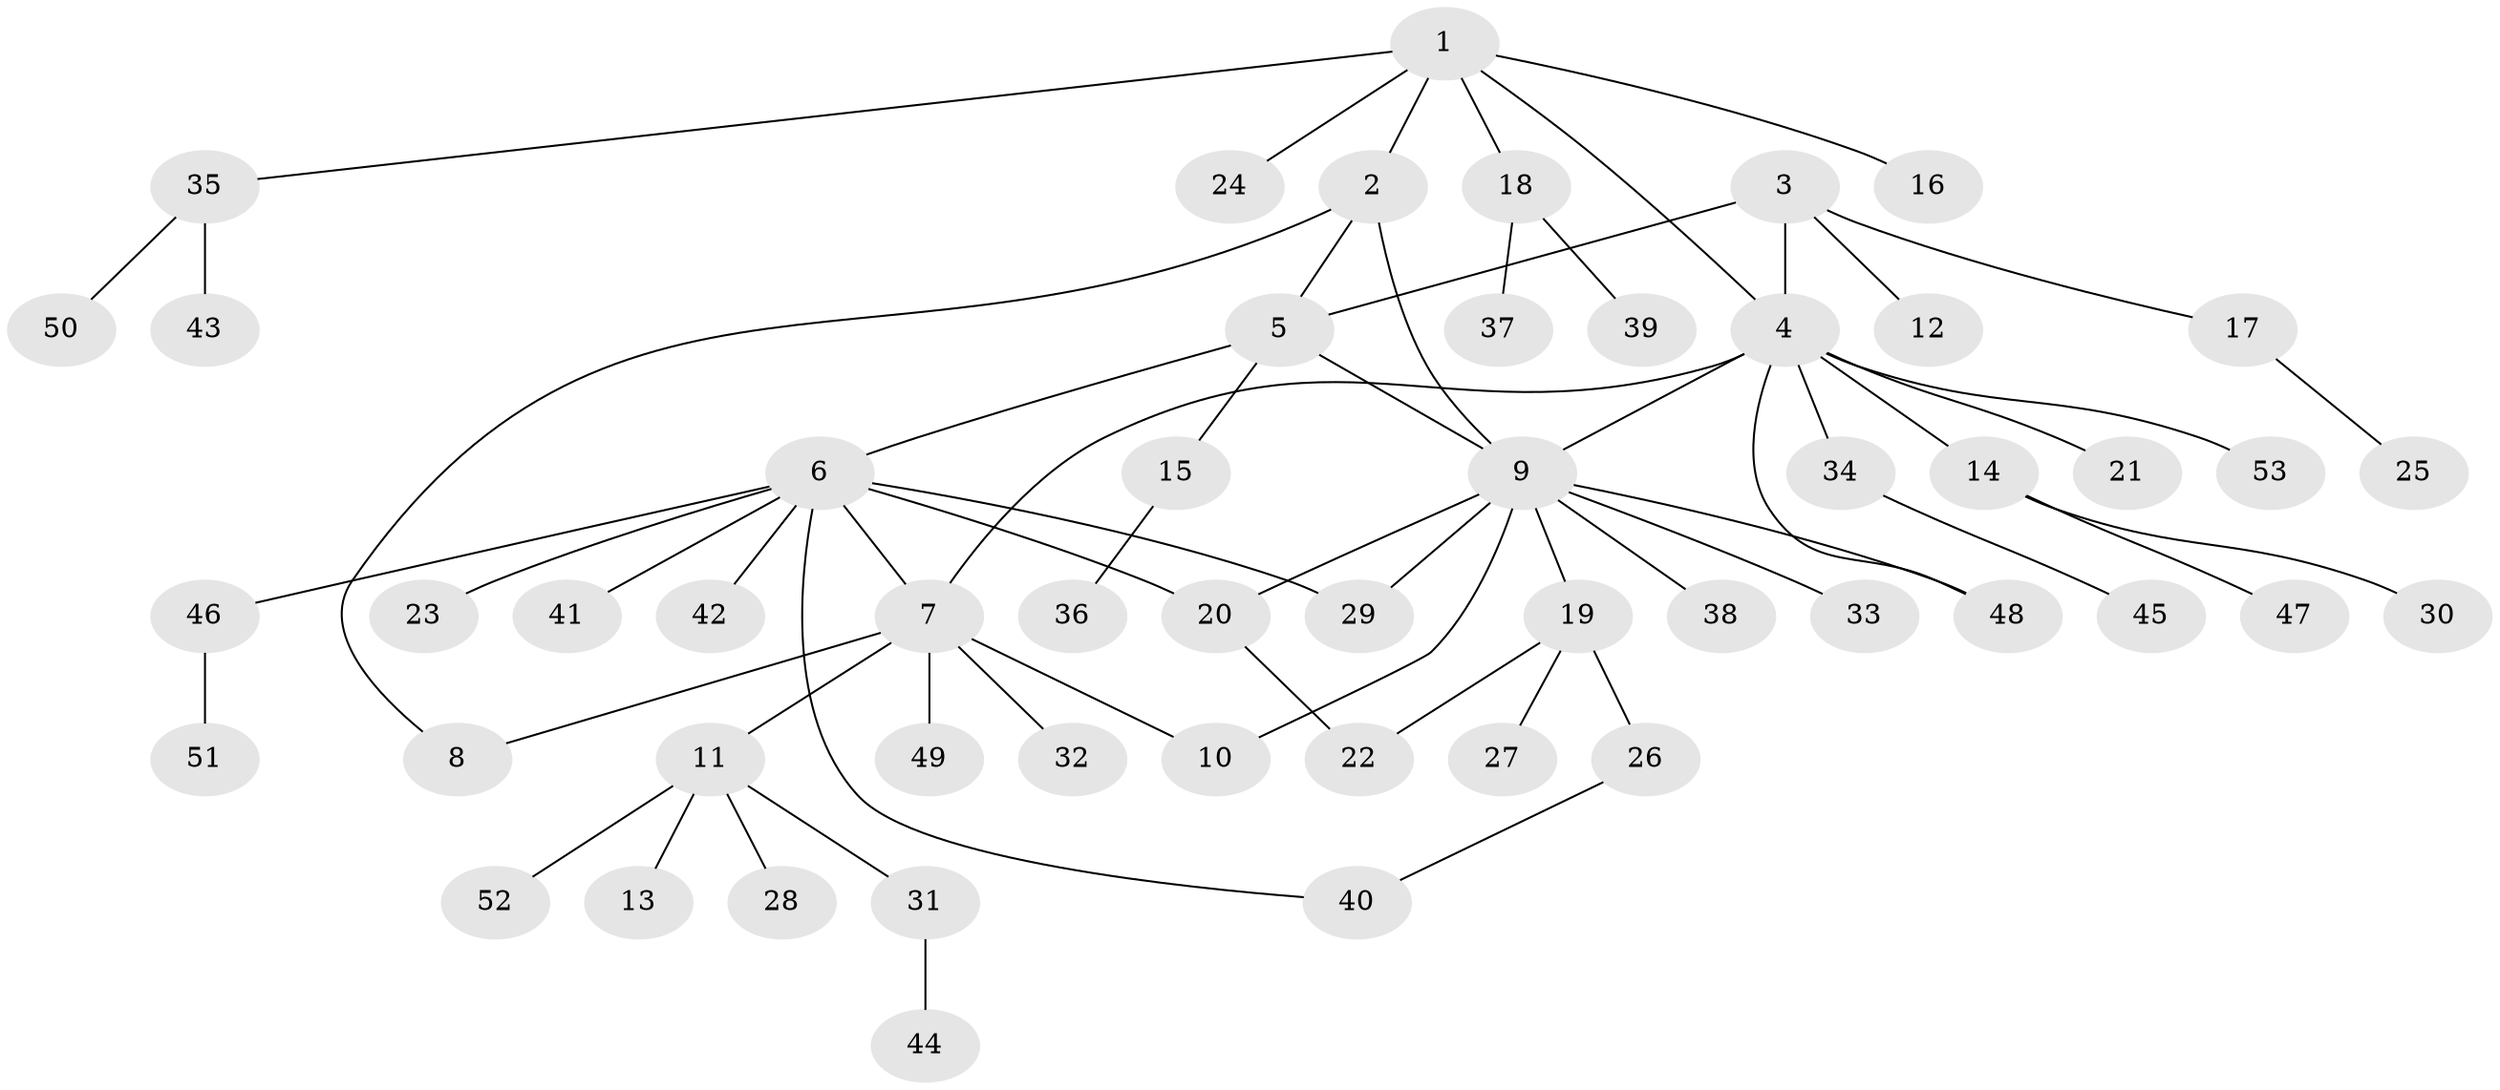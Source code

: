 // Generated by graph-tools (version 1.1) at 2025/02/03/09/25 03:02:36]
// undirected, 53 vertices, 63 edges
graph export_dot {
graph [start="1"]
  node [color=gray90,style=filled];
  1;
  2;
  3;
  4;
  5;
  6;
  7;
  8;
  9;
  10;
  11;
  12;
  13;
  14;
  15;
  16;
  17;
  18;
  19;
  20;
  21;
  22;
  23;
  24;
  25;
  26;
  27;
  28;
  29;
  30;
  31;
  32;
  33;
  34;
  35;
  36;
  37;
  38;
  39;
  40;
  41;
  42;
  43;
  44;
  45;
  46;
  47;
  48;
  49;
  50;
  51;
  52;
  53;
  1 -- 2;
  1 -- 4;
  1 -- 16;
  1 -- 18;
  1 -- 24;
  1 -- 35;
  2 -- 5;
  2 -- 8;
  2 -- 9;
  3 -- 4;
  3 -- 5;
  3 -- 12;
  3 -- 17;
  4 -- 7;
  4 -- 9;
  4 -- 14;
  4 -- 21;
  4 -- 34;
  4 -- 48;
  4 -- 53;
  5 -- 6;
  5 -- 9;
  5 -- 15;
  6 -- 7;
  6 -- 20;
  6 -- 23;
  6 -- 29;
  6 -- 40;
  6 -- 41;
  6 -- 42;
  6 -- 46;
  7 -- 8;
  7 -- 10;
  7 -- 11;
  7 -- 32;
  7 -- 49;
  9 -- 10;
  9 -- 19;
  9 -- 20;
  9 -- 29;
  9 -- 33;
  9 -- 38;
  9 -- 48;
  11 -- 13;
  11 -- 28;
  11 -- 31;
  11 -- 52;
  14 -- 30;
  14 -- 47;
  15 -- 36;
  17 -- 25;
  18 -- 37;
  18 -- 39;
  19 -- 22;
  19 -- 26;
  19 -- 27;
  20 -- 22;
  26 -- 40;
  31 -- 44;
  34 -- 45;
  35 -- 43;
  35 -- 50;
  46 -- 51;
}
